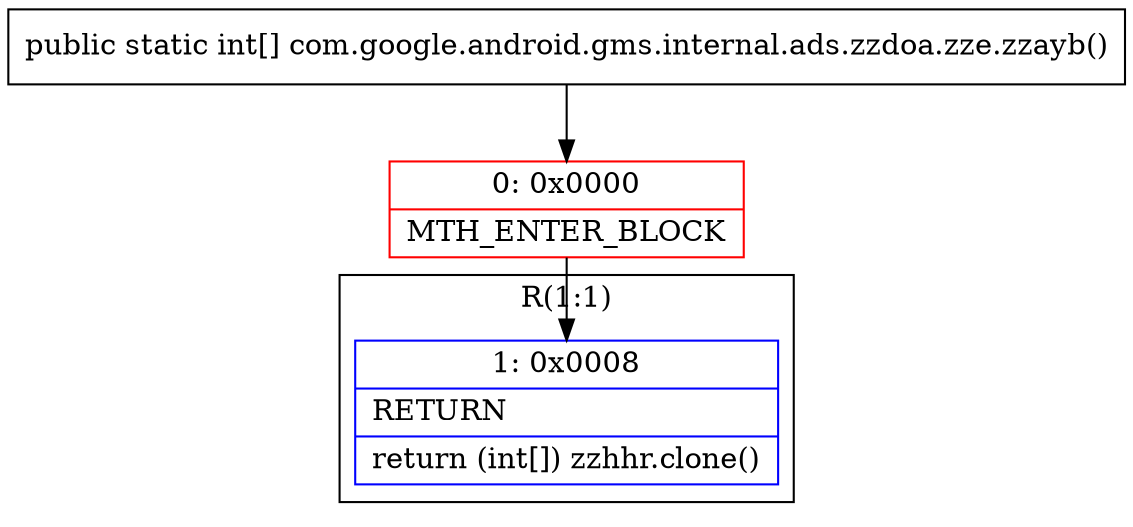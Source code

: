 digraph "CFG forcom.google.android.gms.internal.ads.zzdoa.zze.zzayb()[I" {
subgraph cluster_Region_867023027 {
label = "R(1:1)";
node [shape=record,color=blue];
Node_1 [shape=record,label="{1\:\ 0x0008|RETURN\l|return (int[]) zzhhr.clone()\l}"];
}
Node_0 [shape=record,color=red,label="{0\:\ 0x0000|MTH_ENTER_BLOCK\l}"];
MethodNode[shape=record,label="{public static int[] com.google.android.gms.internal.ads.zzdoa.zze.zzayb() }"];
MethodNode -> Node_0;
Node_0 -> Node_1;
}

